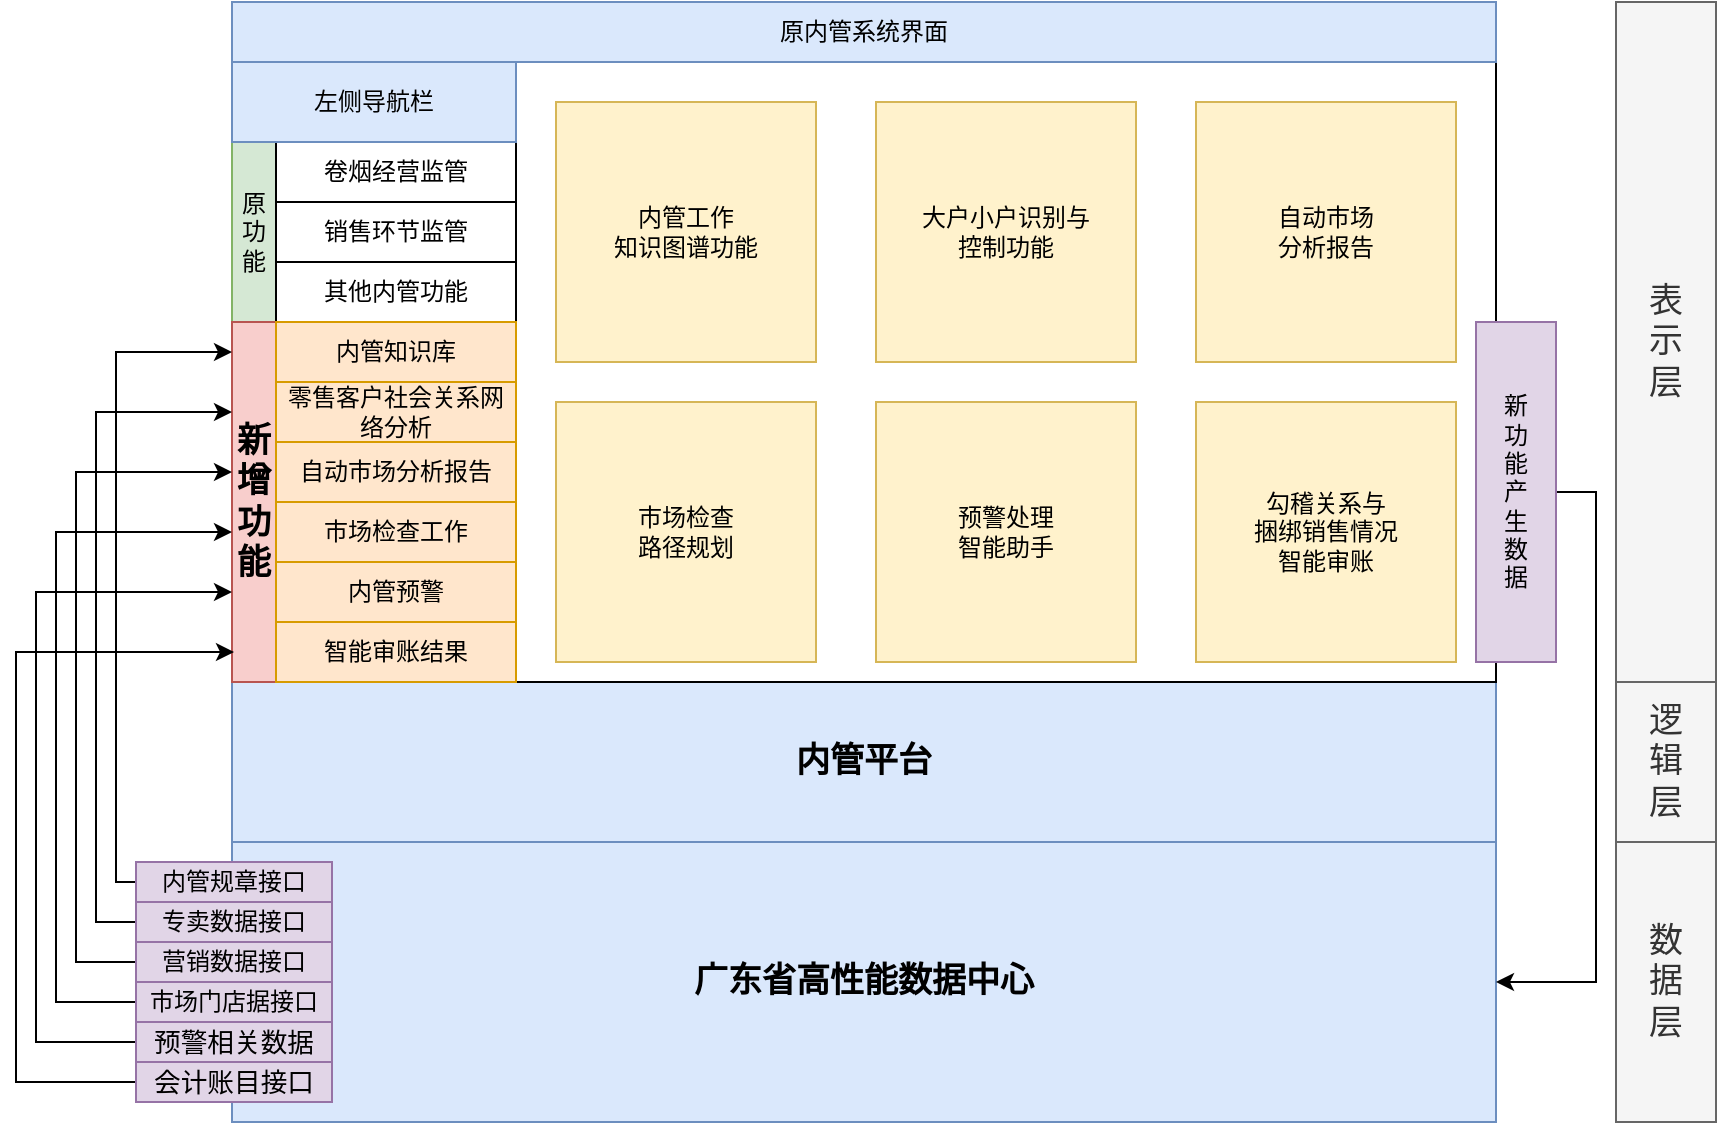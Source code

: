 <mxfile pages="1" version="11.2.8" type="github"><diagram id="bWVcxrP--I-IE7CFp9__" name="Page-1"><mxGraphModel dx="2462" dy="812" grid="1" gridSize="10" guides="1" tooltips="1" connect="1" arrows="1" fold="1" page="1" pageScale="1" pageWidth="827" pageHeight="1169" math="0" shadow="0"><root><mxCell id="0"/><mxCell id="1" parent="0"/><mxCell id="DXDvnGgLbOSp8ml0pq9N-1" value="内管平台" style="rounded=0;whiteSpace=wrap;html=1;fillColor=#dae8fc;strokeColor=#6c8ebf;fontSize=17;fontStyle=1;" vertex="1" parent="1"><mxGeometry x="78" y="460" width="632" height="80" as="geometry"/></mxCell><mxCell id="DXDvnGgLbOSp8ml0pq9N-2" value="广东省高性能数据中心" style="rounded=0;whiteSpace=wrap;html=1;fillColor=#dae8fc;strokeColor=#6c8ebf;fontSize=17;fontStyle=1;" vertex="1" parent="1"><mxGeometry x="78" y="540" width="632" height="140" as="geometry"/></mxCell><mxCell id="DXDvnGgLbOSp8ml0pq9N-3" value="逻&lt;br&gt;辑&lt;br&gt;层" style="rounded=0;whiteSpace=wrap;html=1;fillColor=#f5f5f5;strokeColor=#666666;fontColor=#333333;fontSize=17;fontStyle=0;" vertex="1" parent="1"><mxGeometry x="770" y="460" width="50" height="80" as="geometry"/></mxCell><mxCell id="DXDvnGgLbOSp8ml0pq9N-4" value="表&lt;br&gt;示&lt;br&gt;层" style="rounded=0;whiteSpace=wrap;html=1;fillColor=#f5f5f5;strokeColor=#666666;fontColor=#333333;fontSize=17;fontStyle=0;" vertex="1" parent="1"><mxGeometry x="770" y="120" width="50" height="340" as="geometry"/></mxCell><mxCell id="DXDvnGgLbOSp8ml0pq9N-5" value="" style="rounded=0;whiteSpace=wrap;html=1;" vertex="1" parent="1"><mxGeometry x="78" y="130" width="632" height="330" as="geometry"/></mxCell><mxCell id="DXDvnGgLbOSp8ml0pq9N-6" value="原内管系统界面" style="rounded=0;whiteSpace=wrap;html=1;fillColor=#dae8fc;strokeColor=#6c8ebf;" vertex="1" parent="1"><mxGeometry x="78" y="120" width="632" height="30" as="geometry"/></mxCell><mxCell id="DXDvnGgLbOSp8ml0pq9N-7" value="原功能" style="rounded=0;whiteSpace=wrap;html=1;fillColor=#d5e8d4;strokeColor=#82b366;" vertex="1" parent="1"><mxGeometry x="78" y="190" width="22" height="90" as="geometry"/></mxCell><mxCell id="DXDvnGgLbOSp8ml0pq9N-8" value="新增功能" style="rounded=0;whiteSpace=wrap;html=1;fillColor=#f8cecc;strokeColor=#b85450;fontStyle=1;fontSize=17;" vertex="1" parent="1"><mxGeometry x="78" y="280" width="22" height="180" as="geometry"/></mxCell><mxCell id="DXDvnGgLbOSp8ml0pq9N-9" value="卷烟经营监管" style="rounded=0;whiteSpace=wrap;html=1;" vertex="1" parent="1"><mxGeometry x="100" y="190" width="120" height="30" as="geometry"/></mxCell><mxCell id="DXDvnGgLbOSp8ml0pq9N-10" value="销售环节监管" style="rounded=0;whiteSpace=wrap;html=1;" vertex="1" parent="1"><mxGeometry x="100" y="220" width="120" height="30" as="geometry"/></mxCell><mxCell id="DXDvnGgLbOSp8ml0pq9N-11" value="其他内管功能" style="rounded=0;whiteSpace=wrap;html=1;" vertex="1" parent="1"><mxGeometry x="100" y="250" width="120" height="30" as="geometry"/></mxCell><mxCell id="DXDvnGgLbOSp8ml0pq9N-12" value="内管知识库" style="rounded=0;whiteSpace=wrap;html=1;fillColor=#ffe6cc;strokeColor=#d79b00;" vertex="1" parent="1"><mxGeometry x="100" y="280" width="120" height="30" as="geometry"/></mxCell><mxCell id="DXDvnGgLbOSp8ml0pq9N-16" value="左侧导航栏" style="rounded=0;whiteSpace=wrap;html=1;fillColor=#dae8fc;strokeColor=#6c8ebf;" vertex="1" parent="1"><mxGeometry x="78" y="150" width="142" height="40" as="geometry"/></mxCell><mxCell id="DXDvnGgLbOSp8ml0pq9N-13" value="零售客户社会关系网络分析" style="rounded=0;whiteSpace=wrap;html=1;fillColor=#ffe6cc;strokeColor=#d79b00;" vertex="1" parent="1"><mxGeometry x="100" y="310" width="120" height="30" as="geometry"/></mxCell><mxCell id="DXDvnGgLbOSp8ml0pq9N-14" value="自动市场分析报告" style="rounded=0;whiteSpace=wrap;html=1;fillColor=#ffe6cc;strokeColor=#d79b00;" vertex="1" parent="1"><mxGeometry x="100" y="340" width="120" height="30" as="geometry"/></mxCell><mxCell id="DXDvnGgLbOSp8ml0pq9N-15" value="市场检查工作" style="rounded=0;whiteSpace=wrap;html=1;fillColor=#ffe6cc;strokeColor=#d79b00;" vertex="1" parent="1"><mxGeometry x="100" y="370" width="120" height="30" as="geometry"/></mxCell><mxCell id="DXDvnGgLbOSp8ml0pq9N-19" value="内管预警" style="rounded=0;whiteSpace=wrap;html=1;fillColor=#ffe6cc;strokeColor=#d79b00;" vertex="1" parent="1"><mxGeometry x="100" y="400" width="120" height="30" as="geometry"/></mxCell><mxCell id="DXDvnGgLbOSp8ml0pq9N-20" value="智能审账结果" style="rounded=0;whiteSpace=wrap;html=1;fillColor=#ffe6cc;strokeColor=#d79b00;" vertex="1" parent="1"><mxGeometry x="100" y="430" width="120" height="30" as="geometry"/></mxCell><mxCell id="DXDvnGgLbOSp8ml0pq9N-21" value="内管工作&lt;br&gt;知识图谱功能" style="rounded=0;whiteSpace=wrap;html=1;fillColor=#fff2cc;strokeColor=#d6b656;" vertex="1" parent="1"><mxGeometry x="240" y="170" width="130" height="130" as="geometry"/></mxCell><mxCell id="DXDvnGgLbOSp8ml0pq9N-23" value="大户小户识别与&lt;br&gt;控制功能" style="rounded=0;whiteSpace=wrap;html=1;fillColor=#fff2cc;strokeColor=#d6b656;" vertex="1" parent="1"><mxGeometry x="400" y="170" width="130" height="130" as="geometry"/></mxCell><mxCell id="DXDvnGgLbOSp8ml0pq9N-24" value="自动市场&lt;br&gt;分析报告" style="rounded=0;whiteSpace=wrap;html=1;fillColor=#fff2cc;strokeColor=#d6b656;" vertex="1" parent="1"><mxGeometry x="560" y="170" width="130" height="130" as="geometry"/></mxCell><mxCell id="DXDvnGgLbOSp8ml0pq9N-26" value="市场检查&lt;br&gt;路径规划" style="rounded=0;whiteSpace=wrap;html=1;fillColor=#fff2cc;strokeColor=#d6b656;" vertex="1" parent="1"><mxGeometry x="240" y="320" width="130" height="130" as="geometry"/></mxCell><mxCell id="DXDvnGgLbOSp8ml0pq9N-27" value="预警处理&lt;br&gt;智能助手" style="rounded=0;whiteSpace=wrap;html=1;fillColor=#fff2cc;strokeColor=#d6b656;" vertex="1" parent="1"><mxGeometry x="400" y="320" width="130" height="130" as="geometry"/></mxCell><mxCell id="DXDvnGgLbOSp8ml0pq9N-28" value="勾稽关系与&lt;br&gt;捆绑销售情况&lt;br&gt;智能审账" style="rounded=0;whiteSpace=wrap;html=1;fillColor=#fff2cc;strokeColor=#d6b656;" vertex="1" parent="1"><mxGeometry x="560" y="320" width="130" height="130" as="geometry"/></mxCell><mxCell id="DXDvnGgLbOSp8ml0pq9N-53" style="edgeStyle=orthogonalEdgeStyle;rounded=0;orthogonalLoop=1;jettySize=auto;html=1;exitX=0;exitY=0.5;exitDx=0;exitDy=0;" edge="1" parent="1" source="DXDvnGgLbOSp8ml0pq9N-33"><mxGeometry relative="1" as="geometry"><mxPoint x="78" y="295" as="targetPoint"/><Array as="points"><mxPoint x="20" y="560"/><mxPoint x="20" y="295"/></Array></mxGeometry></mxCell><mxCell id="DXDvnGgLbOSp8ml0pq9N-33" value="内管规章接口" style="rounded=0;whiteSpace=wrap;html=1;fillColor=#e1d5e7;strokeColor=#9673a6;" vertex="1" parent="1"><mxGeometry x="30" y="550" width="98" height="20" as="geometry"/></mxCell><mxCell id="DXDvnGgLbOSp8ml0pq9N-54" style="edgeStyle=orthogonalEdgeStyle;rounded=0;orthogonalLoop=1;jettySize=auto;html=1;exitX=0;exitY=0.5;exitDx=0;exitDy=0;" edge="1" parent="1" source="DXDvnGgLbOSp8ml0pq9N-48"><mxGeometry relative="1" as="geometry"><mxPoint x="78" y="325" as="targetPoint"/><Array as="points"><mxPoint x="10" y="580"/><mxPoint x="10" y="325"/></Array></mxGeometry></mxCell><mxCell id="DXDvnGgLbOSp8ml0pq9N-48" value="专卖数据接口" style="rounded=0;whiteSpace=wrap;html=1;fillColor=#e1d5e7;strokeColor=#9673a6;" vertex="1" parent="1"><mxGeometry x="30" y="570" width="98" height="20" as="geometry"/></mxCell><mxCell id="DXDvnGgLbOSp8ml0pq9N-55" style="edgeStyle=orthogonalEdgeStyle;rounded=0;orthogonalLoop=1;jettySize=auto;html=1;exitX=0;exitY=0.5;exitDx=0;exitDy=0;" edge="1" parent="1" source="DXDvnGgLbOSp8ml0pq9N-49"><mxGeometry relative="1" as="geometry"><mxPoint x="78" y="355" as="targetPoint"/><Array as="points"><mxPoint y="600"/><mxPoint y="355"/></Array></mxGeometry></mxCell><mxCell id="DXDvnGgLbOSp8ml0pq9N-49" value="营销数据接口" style="rounded=0;whiteSpace=wrap;html=1;fillColor=#e1d5e7;strokeColor=#9673a6;" vertex="1" parent="1"><mxGeometry x="30" y="590" width="98" height="20" as="geometry"/></mxCell><mxCell id="DXDvnGgLbOSp8ml0pq9N-56" style="edgeStyle=orthogonalEdgeStyle;rounded=0;orthogonalLoop=1;jettySize=auto;html=1;exitX=0;exitY=0.5;exitDx=0;exitDy=0;" edge="1" parent="1" source="DXDvnGgLbOSp8ml0pq9N-50"><mxGeometry relative="1" as="geometry"><mxPoint x="78" y="385" as="targetPoint"/><Array as="points"><mxPoint x="-10" y="620"/><mxPoint x="-10" y="385"/></Array></mxGeometry></mxCell><mxCell id="DXDvnGgLbOSp8ml0pq9N-50" value="市场门店据接口" style="rounded=0;whiteSpace=wrap;html=1;fillColor=#e1d5e7;strokeColor=#9673a6;" vertex="1" parent="1"><mxGeometry x="30" y="610" width="98" height="20" as="geometry"/></mxCell><mxCell id="DXDvnGgLbOSp8ml0pq9N-59" style="edgeStyle=orthogonalEdgeStyle;rounded=0;orthogonalLoop=1;jettySize=auto;html=1;exitX=0;exitY=0.5;exitDx=0;exitDy=0;" edge="1" parent="1" source="DXDvnGgLbOSp8ml0pq9N-51"><mxGeometry relative="1" as="geometry"><mxPoint x="78" y="415" as="targetPoint"/><Array as="points"><mxPoint x="-20" y="640"/><mxPoint x="-20" y="415"/></Array></mxGeometry></mxCell><mxCell id="DXDvnGgLbOSp8ml0pq9N-51" value="&lt;span style=&quot;font-size: 13.333px ; white-space: normal&quot;&gt;预警相关数据&lt;/span&gt;" style="rounded=0;whiteSpace=wrap;html=1;fillColor=#e1d5e7;strokeColor=#9673a6;" vertex="1" parent="1"><mxGeometry x="30" y="630" width="98" height="20" as="geometry"/></mxCell><mxCell id="DXDvnGgLbOSp8ml0pq9N-60" style="edgeStyle=orthogonalEdgeStyle;rounded=0;orthogonalLoop=1;jettySize=auto;html=1;exitX=0;exitY=0.5;exitDx=0;exitDy=0;" edge="1" parent="1" source="DXDvnGgLbOSp8ml0pq9N-52"><mxGeometry relative="1" as="geometry"><mxPoint x="79" y="445" as="targetPoint"/><Array as="points"><mxPoint x="-30" y="660"/><mxPoint x="-30" y="445"/></Array></mxGeometry></mxCell><mxCell id="DXDvnGgLbOSp8ml0pq9N-52" value="&lt;span style=&quot;font-size: 13.333px&quot;&gt;会计账目接口&lt;/span&gt;" style="rounded=0;whiteSpace=wrap;html=1;fillColor=#e1d5e7;strokeColor=#9673a6;" vertex="1" parent="1"><mxGeometry x="30" y="650" width="98" height="20" as="geometry"/></mxCell><mxCell id="DXDvnGgLbOSp8ml0pq9N-62" style="edgeStyle=orthogonalEdgeStyle;rounded=0;orthogonalLoop=1;jettySize=auto;html=1;exitX=1;exitY=0.5;exitDx=0;exitDy=0;entryX=1;entryY=0.5;entryDx=0;entryDy=0;" edge="1" parent="1" source="DXDvnGgLbOSp8ml0pq9N-61" target="DXDvnGgLbOSp8ml0pq9N-2"><mxGeometry relative="1" as="geometry"/></mxCell><mxCell id="DXDvnGgLbOSp8ml0pq9N-61" value="新&lt;br&gt;功&lt;br&gt;能&lt;br&gt;产&lt;br&gt;生&lt;br&gt;数&lt;br&gt;据" style="rounded=0;whiteSpace=wrap;html=1;fillColor=#e1d5e7;strokeColor=#9673a6;" vertex="1" parent="1"><mxGeometry x="700" y="280" width="40" height="170" as="geometry"/></mxCell><mxCell id="DXDvnGgLbOSp8ml0pq9N-67" value="数&lt;br&gt;据&lt;br&gt;层" style="rounded=0;whiteSpace=wrap;html=1;fillColor=#f5f5f5;strokeColor=#666666;fontColor=#333333;fontSize=17;fontStyle=0;" vertex="1" parent="1"><mxGeometry x="770" y="540" width="50" height="140" as="geometry"/></mxCell></root></mxGraphModel></diagram></mxfile>